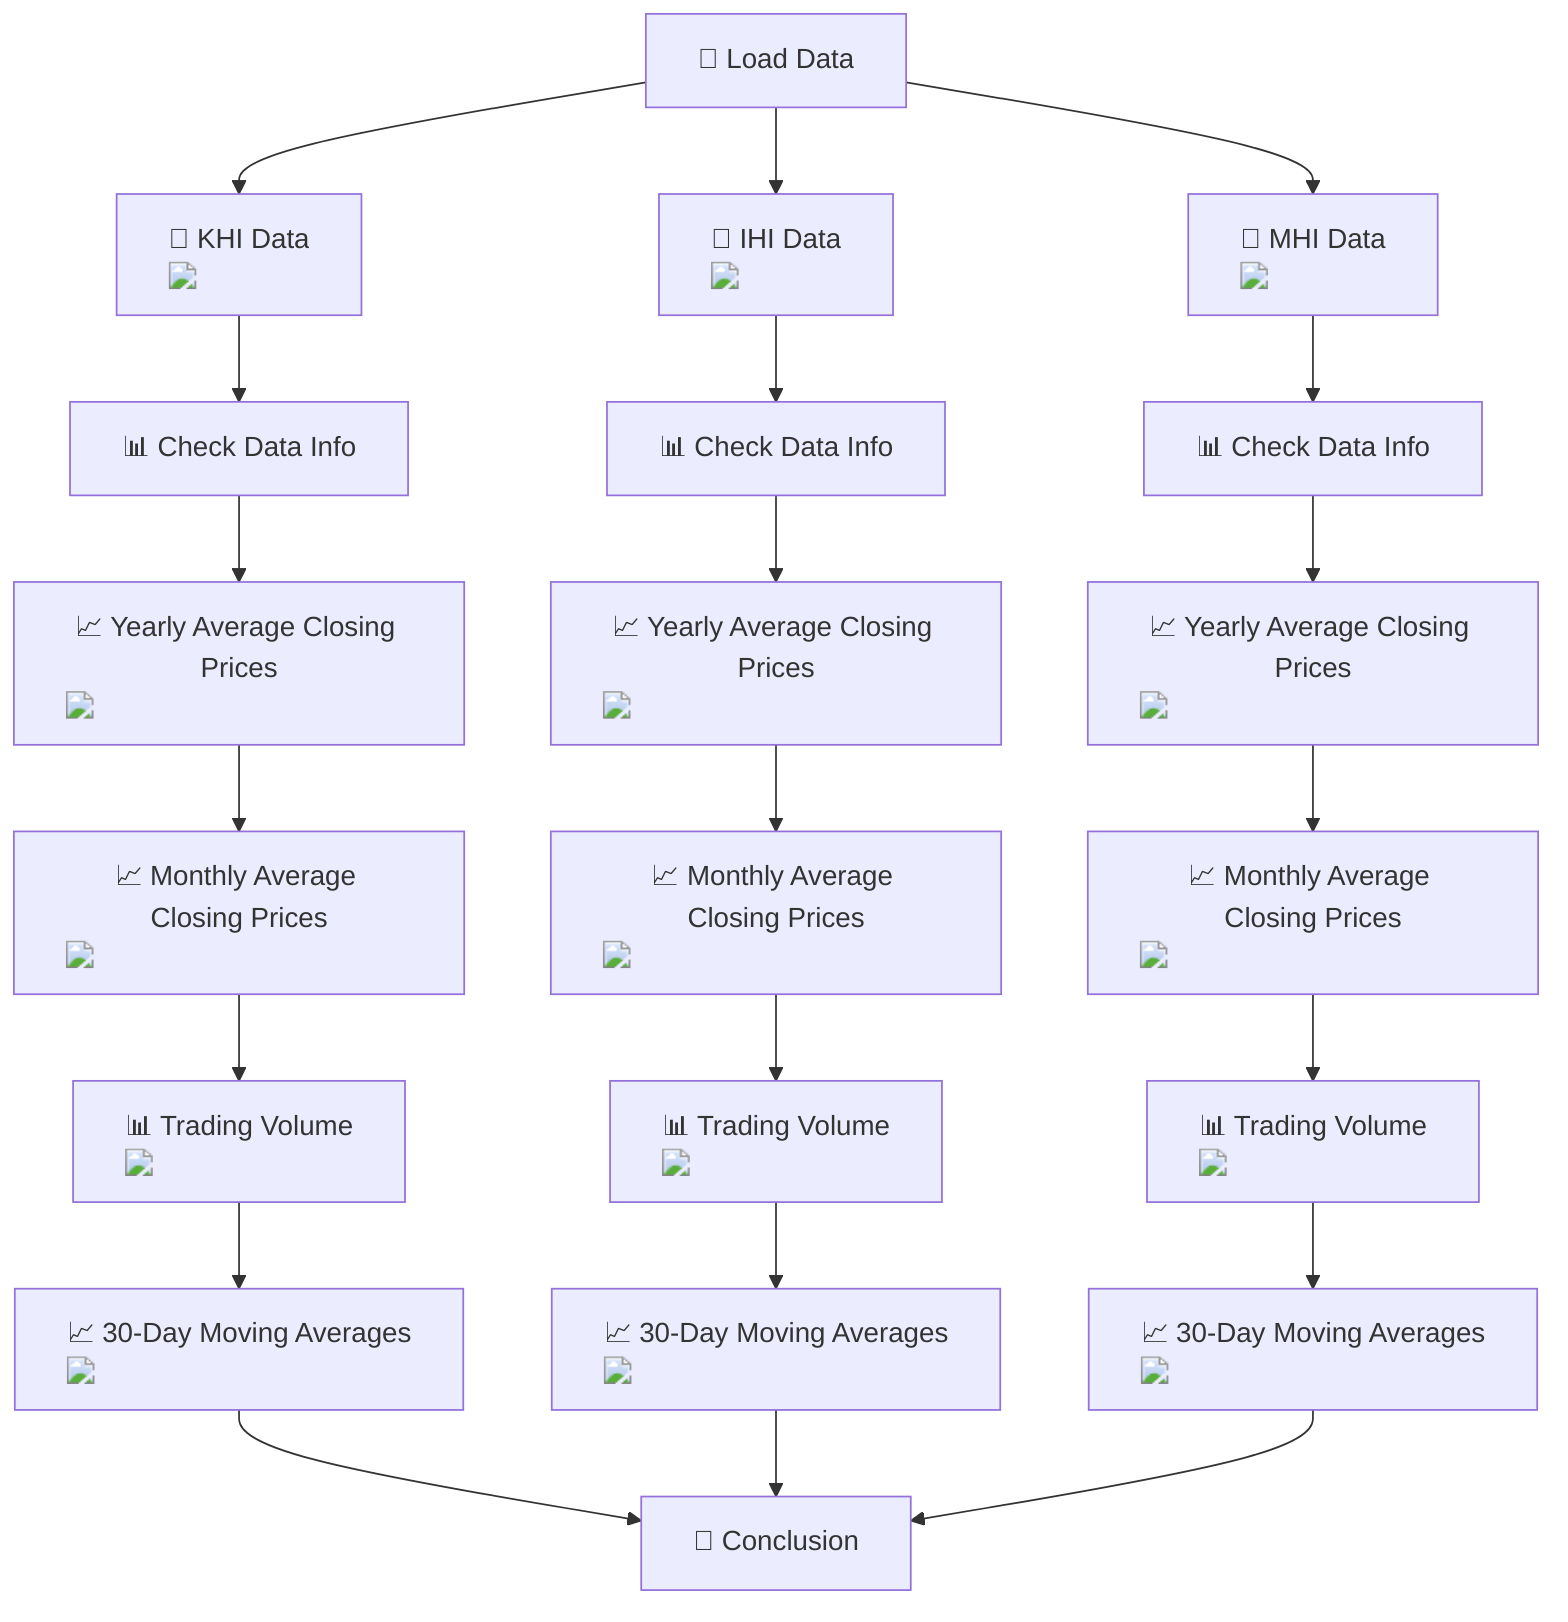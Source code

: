 graph TD;
    A["📁 Load Data"] --> B["📂 KHI Data<br/><img src='dummy_plots/table.svg' />"];
    A --> C["📂 IHI Data<br/><img src='dummy_plots/table.svg' />"];
    A --> D["📂 MHI Data<br/><img src='dummy_plots/table.svg' />"];
    B --> E["📊 Check Data Info"];
    C --> F["📊 Check Data Info"];
    D --> G["📊 Check Data Info"];
    E --> H["📈 Yearly Average Closing Prices<br/><img src='dummy_plots/lineplot_template.svg' />"];
    F --> I["📈 Yearly Average Closing Prices<br/><img src='dummy_plots/lineplot_template.svg' />"];
    G --> J["📈 Yearly Average Closing Prices<br/><img src='dummy_plots/lineplot_template.svg' />"];
    H --> K["📈 Monthly Average Closing Prices<br/><img src='dummy_plots/lineplot_template.svg' />"];
    I --> L["📈 Monthly Average Closing Prices<br/><img src='dummy_plots/lineplot_template.svg' />"];
    J --> M["📈 Monthly Average Closing Prices<br/><img src='dummy_plots/lineplot_template.svg' />"];
    K --> N["📊 Trading Volume<br/><img src='dummy_plots/lineplot_template.svg' />"];
    L --> O["📊 Trading Volume<br/><img src='dummy_plots/lineplot_template.svg' />"];
    M --> P["📊 Trading Volume<br/><img src='dummy_plots/lineplot_template.svg' />"];
    N --> Q["📈 30-Day Moving Averages<br/><img src='dummy_plots/lineplot_template.svg' />"];
    O --> R["📈 30-Day Moving Averages<br/><img src='dummy_plots/lineplot_template.svg' />"];
    P --> S["📈 30-Day Moving Averages<br/><img src='dummy_plots/lineplot_template.svg' />"];
    Q --> T["📝 Conclusion"];
    R --> T;
    S --> T;